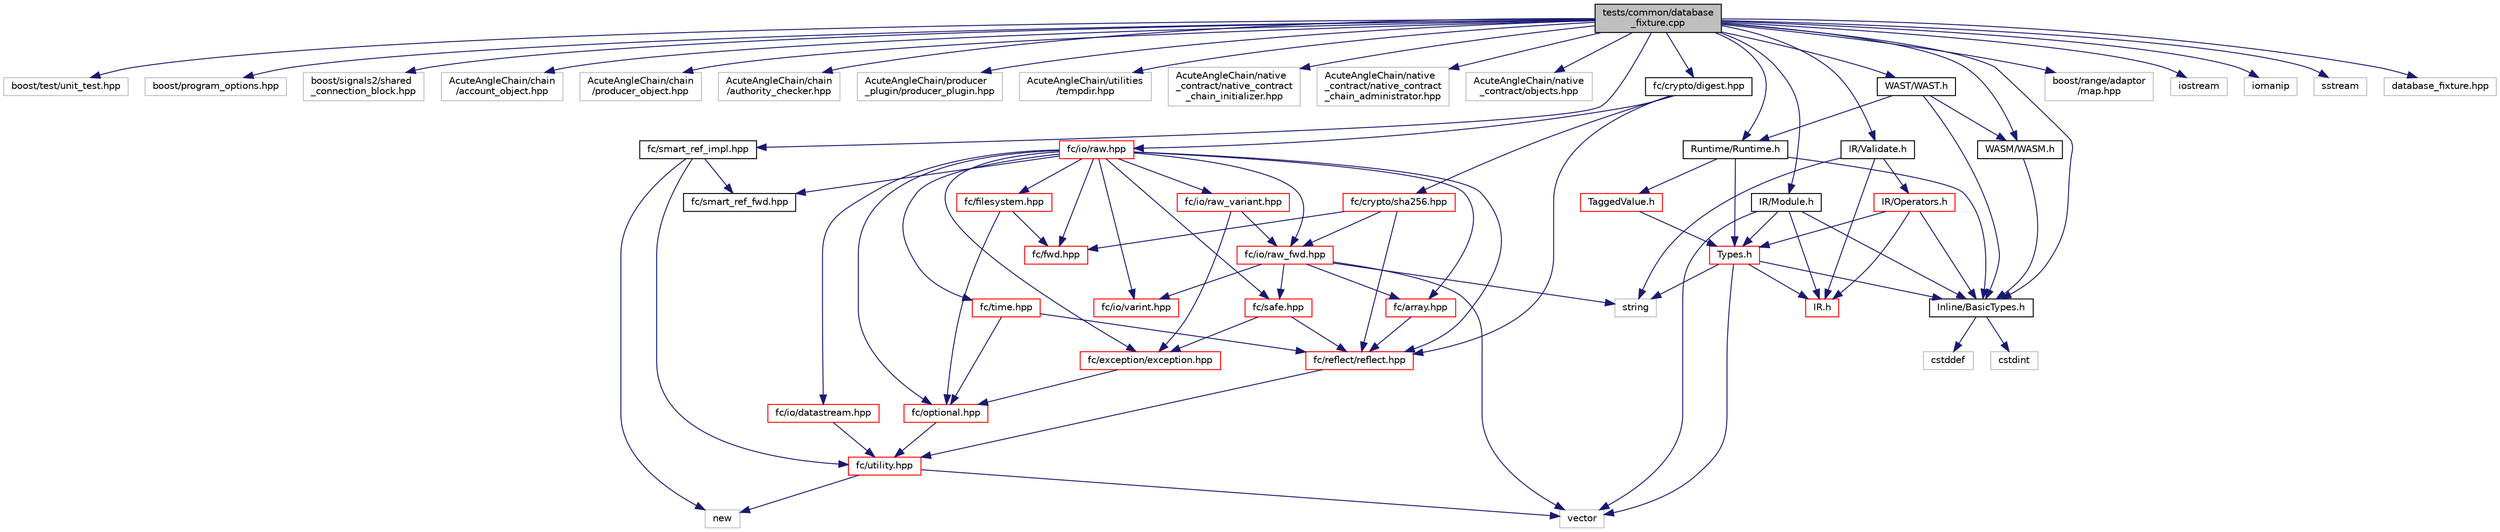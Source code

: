 digraph "tests/common/database_fixture.cpp"
{
  edge [fontname="Helvetica",fontsize="10",labelfontname="Helvetica",labelfontsize="10"];
  node [fontname="Helvetica",fontsize="10",shape=record];
  Node0 [label="tests/common/database\l_fixture.cpp",height=0.2,width=0.4,color="black", fillcolor="grey75", style="filled", fontcolor="black"];
  Node0 -> Node1 [color="midnightblue",fontsize="10",style="solid",fontname="Helvetica"];
  Node1 [label="boost/test/unit_test.hpp",height=0.2,width=0.4,color="grey75", fillcolor="white", style="filled"];
  Node0 -> Node2 [color="midnightblue",fontsize="10",style="solid",fontname="Helvetica"];
  Node2 [label="boost/program_options.hpp",height=0.2,width=0.4,color="grey75", fillcolor="white", style="filled"];
  Node0 -> Node3 [color="midnightblue",fontsize="10",style="solid",fontname="Helvetica"];
  Node3 [label="boost/signals2/shared\l_connection_block.hpp",height=0.2,width=0.4,color="grey75", fillcolor="white", style="filled"];
  Node0 -> Node4 [color="midnightblue",fontsize="10",style="solid",fontname="Helvetica"];
  Node4 [label="AcuteAngleChain/chain\l/account_object.hpp",height=0.2,width=0.4,color="grey75", fillcolor="white", style="filled"];
  Node0 -> Node5 [color="midnightblue",fontsize="10",style="solid",fontname="Helvetica"];
  Node5 [label="AcuteAngleChain/chain\l/producer_object.hpp",height=0.2,width=0.4,color="grey75", fillcolor="white", style="filled"];
  Node0 -> Node6 [color="midnightblue",fontsize="10",style="solid",fontname="Helvetica"];
  Node6 [label="AcuteAngleChain/chain\l/authority_checker.hpp",height=0.2,width=0.4,color="grey75", fillcolor="white", style="filled"];
  Node0 -> Node7 [color="midnightblue",fontsize="10",style="solid",fontname="Helvetica"];
  Node7 [label="AcuteAngleChain/producer\l_plugin/producer_plugin.hpp",height=0.2,width=0.4,color="grey75", fillcolor="white", style="filled"];
  Node0 -> Node8 [color="midnightblue",fontsize="10",style="solid",fontname="Helvetica"];
  Node8 [label="AcuteAngleChain/utilities\l/tempdir.hpp",height=0.2,width=0.4,color="grey75", fillcolor="white", style="filled"];
  Node0 -> Node9 [color="midnightblue",fontsize="10",style="solid",fontname="Helvetica"];
  Node9 [label="AcuteAngleChain/native\l_contract/native_contract\l_chain_initializer.hpp",height=0.2,width=0.4,color="grey75", fillcolor="white", style="filled"];
  Node0 -> Node10 [color="midnightblue",fontsize="10",style="solid",fontname="Helvetica"];
  Node10 [label="AcuteAngleChain/native\l_contract/native_contract\l_chain_administrator.hpp",height=0.2,width=0.4,color="grey75", fillcolor="white", style="filled"];
  Node0 -> Node11 [color="midnightblue",fontsize="10",style="solid",fontname="Helvetica"];
  Node11 [label="AcuteAngleChain/native\l_contract/objects.hpp",height=0.2,width=0.4,color="grey75", fillcolor="white", style="filled"];
  Node0 -> Node12 [color="midnightblue",fontsize="10",style="solid",fontname="Helvetica"];
  Node12 [label="fc/crypto/digest.hpp",height=0.2,width=0.4,color="black", fillcolor="white", style="filled",URL="$digest_8hpp_source.html"];
  Node12 -> Node13 [color="midnightblue",fontsize="10",style="solid",fontname="Helvetica"];
  Node13 [label="fc/io/raw.hpp",height=0.2,width=0.4,color="red", fillcolor="white", style="filled",URL="$raw_8hpp_source.html"];
  Node13 -> Node14 [color="midnightblue",fontsize="10",style="solid",fontname="Helvetica"];
  Node14 [label="fc/io/raw_variant.hpp",height=0.2,width=0.4,color="red", fillcolor="white", style="filled",URL="$raw__variant_8hpp_source.html"];
  Node14 -> Node15 [color="midnightblue",fontsize="10",style="solid",fontname="Helvetica"];
  Node15 [label="fc/exception/exception.hpp",height=0.2,width=0.4,color="red", fillcolor="white", style="filled",URL="$exception_8hpp.html",tooltip="Defines exception&#39;s used by fc. "];
  Node15 -> Node25 [color="midnightblue",fontsize="10",style="solid",fontname="Helvetica"];
  Node25 [label="fc/optional.hpp",height=0.2,width=0.4,color="red", fillcolor="white", style="filled",URL="$libraries_2fc_2include_2fc_2optional_8hpp_source.html"];
  Node25 -> Node18 [color="midnightblue",fontsize="10",style="solid",fontname="Helvetica"];
  Node18 [label="fc/utility.hpp",height=0.2,width=0.4,color="red", fillcolor="white", style="filled",URL="$utility_8hpp_source.html"];
  Node18 -> Node21 [color="midnightblue",fontsize="10",style="solid",fontname="Helvetica"];
  Node21 [label="new",height=0.2,width=0.4,color="grey75", fillcolor="white", style="filled"];
  Node18 -> Node22 [color="midnightblue",fontsize="10",style="solid",fontname="Helvetica"];
  Node22 [label="vector",height=0.2,width=0.4,color="grey75", fillcolor="white", style="filled"];
  Node14 -> Node62 [color="midnightblue",fontsize="10",style="solid",fontname="Helvetica"];
  Node62 [label="fc/io/raw_fwd.hpp",height=0.2,width=0.4,color="red", fillcolor="white", style="filled",URL="$raw__fwd_8hpp_source.html"];
  Node62 -> Node63 [color="midnightblue",fontsize="10",style="solid",fontname="Helvetica"];
  Node63 [label="fc/io/varint.hpp",height=0.2,width=0.4,color="red", fillcolor="white", style="filled",URL="$libraries_2fc_2include_2fc_2io_2varint_8hpp_source.html"];
  Node62 -> Node64 [color="midnightblue",fontsize="10",style="solid",fontname="Helvetica"];
  Node64 [label="fc/array.hpp",height=0.2,width=0.4,color="red", fillcolor="white", style="filled",URL="$array_8hpp_source.html"];
  Node64 -> Node30 [color="midnightblue",fontsize="10",style="solid",fontname="Helvetica"];
  Node30 [label="fc/reflect/reflect.hpp",height=0.2,width=0.4,color="red", fillcolor="white", style="filled",URL="$libraries_2fc_2include_2fc_2reflect_2reflect_8hpp_source.html"];
  Node30 -> Node18 [color="midnightblue",fontsize="10",style="solid",fontname="Helvetica"];
  Node62 -> Node69 [color="midnightblue",fontsize="10",style="solid",fontname="Helvetica"];
  Node69 [label="fc/safe.hpp",height=0.2,width=0.4,color="red", fillcolor="white", style="filled",URL="$safe_8hpp_source.html"];
  Node69 -> Node15 [color="midnightblue",fontsize="10",style="solid",fontname="Helvetica"];
  Node69 -> Node30 [color="midnightblue",fontsize="10",style="solid",fontname="Helvetica"];
  Node62 -> Node22 [color="midnightblue",fontsize="10",style="solid",fontname="Helvetica"];
  Node62 -> Node28 [color="midnightblue",fontsize="10",style="solid",fontname="Helvetica"];
  Node28 [label="string",height=0.2,width=0.4,color="grey75", fillcolor="white", style="filled"];
  Node13 -> Node30 [color="midnightblue",fontsize="10",style="solid",fontname="Helvetica"];
  Node13 -> Node71 [color="midnightblue",fontsize="10",style="solid",fontname="Helvetica"];
  Node71 [label="fc/io/datastream.hpp",height=0.2,width=0.4,color="red", fillcolor="white", style="filled",URL="$libraries_2fc_2include_2fc_2io_2datastream_8hpp_source.html"];
  Node71 -> Node18 [color="midnightblue",fontsize="10",style="solid",fontname="Helvetica"];
  Node13 -> Node63 [color="midnightblue",fontsize="10",style="solid",fontname="Helvetica"];
  Node13 -> Node25 [color="midnightblue",fontsize="10",style="solid",fontname="Helvetica"];
  Node13 -> Node23 [color="midnightblue",fontsize="10",style="solid",fontname="Helvetica"];
  Node23 [label="fc/fwd.hpp",height=0.2,width=0.4,color="red", fillcolor="white", style="filled",URL="$fwd_8hpp_source.html"];
  Node13 -> Node54 [color="midnightblue",fontsize="10",style="solid",fontname="Helvetica"];
  Node54 [label="fc/smart_ref_fwd.hpp",height=0.2,width=0.4,color="black", fillcolor="white", style="filled",URL="$smart__ref__fwd_8hpp_source.html"];
  Node13 -> Node64 [color="midnightblue",fontsize="10",style="solid",fontname="Helvetica"];
  Node13 -> Node29 [color="midnightblue",fontsize="10",style="solid",fontname="Helvetica"];
  Node29 [label="fc/time.hpp",height=0.2,width=0.4,color="red", fillcolor="white", style="filled",URL="$include_2fc_2time_8hpp_source.html"];
  Node29 -> Node25 [color="midnightblue",fontsize="10",style="solid",fontname="Helvetica"];
  Node29 -> Node30 [color="midnightblue",fontsize="10",style="solid",fontname="Helvetica"];
  Node13 -> Node72 [color="midnightblue",fontsize="10",style="solid",fontname="Helvetica"];
  Node72 [label="fc/filesystem.hpp",height=0.2,width=0.4,color="red", fillcolor="white", style="filled",URL="$filesystem_8hpp_source.html"];
  Node72 -> Node25 [color="midnightblue",fontsize="10",style="solid",fontname="Helvetica"];
  Node72 -> Node23 [color="midnightblue",fontsize="10",style="solid",fontname="Helvetica"];
  Node13 -> Node15 [color="midnightblue",fontsize="10",style="solid",fontname="Helvetica"];
  Node13 -> Node69 [color="midnightblue",fontsize="10",style="solid",fontname="Helvetica"];
  Node13 -> Node62 [color="midnightblue",fontsize="10",style="solid",fontname="Helvetica"];
  Node12 -> Node30 [color="midnightblue",fontsize="10",style="solid",fontname="Helvetica"];
  Node12 -> Node77 [color="midnightblue",fontsize="10",style="solid",fontname="Helvetica"];
  Node77 [label="fc/crypto/sha256.hpp",height=0.2,width=0.4,color="red", fillcolor="white", style="filled",URL="$sha256_8hpp_source.html"];
  Node77 -> Node23 [color="midnightblue",fontsize="10",style="solid",fontname="Helvetica"];
  Node77 -> Node62 [color="midnightblue",fontsize="10",style="solid",fontname="Helvetica"];
  Node77 -> Node30 [color="midnightblue",fontsize="10",style="solid",fontname="Helvetica"];
  Node0 -> Node79 [color="midnightblue",fontsize="10",style="solid",fontname="Helvetica"];
  Node79 [label="fc/smart_ref_impl.hpp",height=0.2,width=0.4,color="black", fillcolor="white", style="filled",URL="$smart__ref__impl_8hpp_source.html"];
  Node79 -> Node18 [color="midnightblue",fontsize="10",style="solid",fontname="Helvetica"];
  Node79 -> Node54 [color="midnightblue",fontsize="10",style="solid",fontname="Helvetica"];
  Node79 -> Node21 [color="midnightblue",fontsize="10",style="solid",fontname="Helvetica"];
  Node0 -> Node80 [color="midnightblue",fontsize="10",style="solid",fontname="Helvetica"];
  Node80 [label="Inline/BasicTypes.h",height=0.2,width=0.4,color="black", fillcolor="white", style="filled",URL="$_basic_types_8h_source.html"];
  Node80 -> Node81 [color="midnightblue",fontsize="10",style="solid",fontname="Helvetica"];
  Node81 [label="cstdint",height=0.2,width=0.4,color="grey75", fillcolor="white", style="filled"];
  Node80 -> Node82 [color="midnightblue",fontsize="10",style="solid",fontname="Helvetica"];
  Node82 [label="cstddef",height=0.2,width=0.4,color="grey75", fillcolor="white", style="filled"];
  Node0 -> Node83 [color="midnightblue",fontsize="10",style="solid",fontname="Helvetica"];
  Node83 [label="IR/Module.h",height=0.2,width=0.4,color="black", fillcolor="white", style="filled",URL="$_module_8h_source.html"];
  Node83 -> Node80 [color="midnightblue",fontsize="10",style="solid",fontname="Helvetica"];
  Node83 -> Node84 [color="midnightblue",fontsize="10",style="solid",fontname="Helvetica"];
  Node84 [label="IR.h",height=0.2,width=0.4,color="red", fillcolor="white", style="filled",URL="$_i_r_8h_source.html"];
  Node83 -> Node86 [color="midnightblue",fontsize="10",style="solid",fontname="Helvetica"];
  Node86 [label="Types.h",height=0.2,width=0.4,color="red", fillcolor="white", style="filled",URL="$libraries_2wasm-jit_2_include_2_i_r_2types_8h_source.html"];
  Node86 -> Node80 [color="midnightblue",fontsize="10",style="solid",fontname="Helvetica"];
  Node86 -> Node84 [color="midnightblue",fontsize="10",style="solid",fontname="Helvetica"];
  Node86 -> Node22 [color="midnightblue",fontsize="10",style="solid",fontname="Helvetica"];
  Node86 -> Node28 [color="midnightblue",fontsize="10",style="solid",fontname="Helvetica"];
  Node83 -> Node22 [color="midnightblue",fontsize="10",style="solid",fontname="Helvetica"];
  Node0 -> Node95 [color="midnightblue",fontsize="10",style="solid",fontname="Helvetica"];
  Node95 [label="IR/Validate.h",height=0.2,width=0.4,color="black", fillcolor="white", style="filled",URL="$_validate_8h_source.html"];
  Node95 -> Node84 [color="midnightblue",fontsize="10",style="solid",fontname="Helvetica"];
  Node95 -> Node96 [color="midnightblue",fontsize="10",style="solid",fontname="Helvetica"];
  Node96 [label="IR/Operators.h",height=0.2,width=0.4,color="red", fillcolor="white", style="filled",URL="$_operators_8h_source.html"];
  Node96 -> Node80 [color="midnightblue",fontsize="10",style="solid",fontname="Helvetica"];
  Node96 -> Node84 [color="midnightblue",fontsize="10",style="solid",fontname="Helvetica"];
  Node96 -> Node86 [color="midnightblue",fontsize="10",style="solid",fontname="Helvetica"];
  Node95 -> Node28 [color="midnightblue",fontsize="10",style="solid",fontname="Helvetica"];
  Node0 -> Node98 [color="midnightblue",fontsize="10",style="solid",fontname="Helvetica"];
  Node98 [label="WAST/WAST.h",height=0.2,width=0.4,color="black", fillcolor="white", style="filled",URL="$_w_a_s_t_8h_source.html"];
  Node98 -> Node80 [color="midnightblue",fontsize="10",style="solid",fontname="Helvetica"];
  Node98 -> Node99 [color="midnightblue",fontsize="10",style="solid",fontname="Helvetica"];
  Node99 [label="Runtime/Runtime.h",height=0.2,width=0.4,color="black", fillcolor="white", style="filled",URL="$_runtime_8h_source.html"];
  Node99 -> Node80 [color="midnightblue",fontsize="10",style="solid",fontname="Helvetica"];
  Node99 -> Node100 [color="midnightblue",fontsize="10",style="solid",fontname="Helvetica"];
  Node100 [label="TaggedValue.h",height=0.2,width=0.4,color="red", fillcolor="white", style="filled",URL="$_tagged_value_8h_source.html"];
  Node100 -> Node86 [color="midnightblue",fontsize="10",style="solid",fontname="Helvetica"];
  Node99 -> Node86 [color="midnightblue",fontsize="10",style="solid",fontname="Helvetica"];
  Node98 -> Node102 [color="midnightblue",fontsize="10",style="solid",fontname="Helvetica"];
  Node102 [label="WASM/WASM.h",height=0.2,width=0.4,color="black", fillcolor="white", style="filled",URL="$libraries_2wasm-jit_2_include_2_w_a_s_m_2wasm_8h_source.html"];
  Node102 -> Node80 [color="midnightblue",fontsize="10",style="solid",fontname="Helvetica"];
  Node0 -> Node102 [color="midnightblue",fontsize="10",style="solid",fontname="Helvetica"];
  Node0 -> Node99 [color="midnightblue",fontsize="10",style="solid",fontname="Helvetica"];
  Node0 -> Node103 [color="midnightblue",fontsize="10",style="solid",fontname="Helvetica"];
  Node103 [label="boost/range/adaptor\l/map.hpp",height=0.2,width=0.4,color="grey75", fillcolor="white", style="filled"];
  Node0 -> Node104 [color="midnightblue",fontsize="10",style="solid",fontname="Helvetica"];
  Node104 [label="iostream",height=0.2,width=0.4,color="grey75", fillcolor="white", style="filled"];
  Node0 -> Node105 [color="midnightblue",fontsize="10",style="solid",fontname="Helvetica"];
  Node105 [label="iomanip",height=0.2,width=0.4,color="grey75", fillcolor="white", style="filled"];
  Node0 -> Node106 [color="midnightblue",fontsize="10",style="solid",fontname="Helvetica"];
  Node106 [label="sstream",height=0.2,width=0.4,color="grey75", fillcolor="white", style="filled"];
  Node0 -> Node107 [color="midnightblue",fontsize="10",style="solid",fontname="Helvetica"];
  Node107 [label="database_fixture.hpp",height=0.2,width=0.4,color="grey75", fillcolor="white", style="filled"];
}
